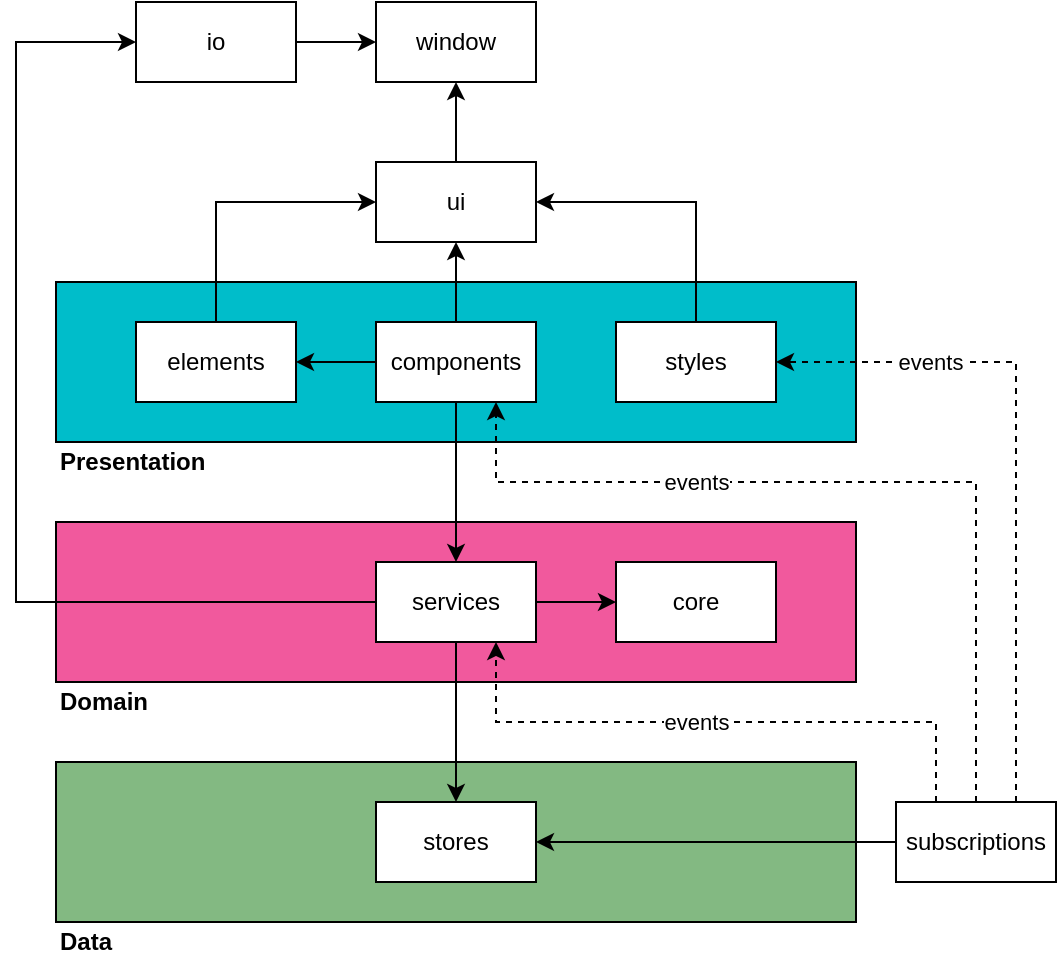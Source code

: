 <mxfile version="13.7.9" type="device"><diagram id="GKcRFWmUQGeXb-0CaaOn" name="Page-1"><mxGraphModel dx="946" dy="680" grid="1" gridSize="10" guides="1" tooltips="1" connect="1" arrows="1" fold="1" page="1" pageScale="1" pageWidth="827" pageHeight="1169" math="0" shadow="0"><root><mxCell id="0"/><mxCell id="1" parent="0"/><mxCell id="piwcQ8Mv1SXEnnkc5axC-27" value="" style="rounded=0;whiteSpace=wrap;html=1;fillColor=#f1599d;" parent="1" vertex="1"><mxGeometry x="240" y="340" width="400" height="80" as="geometry"/></mxCell><mxCell id="piwcQ8Mv1SXEnnkc5axC-37" value="" style="rounded=0;whiteSpace=wrap;html=1;fillColor=#83b982;" parent="1" vertex="1"><mxGeometry x="240" y="460" width="400" height="80" as="geometry"/></mxCell><mxCell id="piwcQ8Mv1SXEnnkc5axC-26" value="" style="rounded=0;whiteSpace=wrap;html=1;fillColor=#00BDCA;" parent="1" vertex="1"><mxGeometry x="240" y="220" width="400" height="80" as="geometry"/></mxCell><mxCell id="igw1qkRLgRVA_aVSC07K-4" style="edgeStyle=orthogonalEdgeStyle;rounded=0;orthogonalLoop=1;jettySize=auto;html=1;exitX=0;exitY=0.5;exitDx=0;exitDy=0;entryX=0;entryY=0.5;entryDx=0;entryDy=0;" edge="1" parent="1" source="piwcQ8Mv1SXEnnkc5axC-5" target="piwcQ8Mv1SXEnnkc5axC-18"><mxGeometry relative="1" as="geometry"><Array as="points"><mxPoint x="220" y="380"/><mxPoint x="220" y="100"/></Array></mxGeometry></mxCell><mxCell id="piwcQ8Mv1SXEnnkc5axC-5" value="services" style="rounded=0;whiteSpace=wrap;html=1;" parent="1" vertex="1"><mxGeometry x="400" y="360" width="80" height="40" as="geometry"/></mxCell><mxCell id="piwcQ8Mv1SXEnnkc5axC-6" style="edgeStyle=orthogonalEdgeStyle;rounded=0;orthogonalLoop=1;jettySize=auto;html=1;exitX=0.5;exitY=1;exitDx=0;exitDy=0;entryX=0.5;entryY=0;entryDx=0;entryDy=0;" parent="1" source="piwcQ8Mv1SXEnnkc5axC-7" target="piwcQ8Mv1SXEnnkc5axC-5" edge="1"><mxGeometry relative="1" as="geometry"/></mxCell><mxCell id="WHMjFNf69T5qrJwNFwTh-9" style="edgeStyle=orthogonalEdgeStyle;rounded=0;orthogonalLoop=1;jettySize=auto;html=1;exitX=0.5;exitY=0;exitDx=0;exitDy=0;entryX=0.5;entryY=1;entryDx=0;entryDy=0;" parent="1" source="piwcQ8Mv1SXEnnkc5axC-7" target="piwcQ8Mv1SXEnnkc5axC-20" edge="1"><mxGeometry relative="1" as="geometry"/></mxCell><mxCell id="piwcQ8Mv1SXEnnkc5axC-7" value="components" style="rounded=0;whiteSpace=wrap;html=1;" parent="1" vertex="1"><mxGeometry x="400" y="240" width="80" height="40" as="geometry"/></mxCell><mxCell id="WHMjFNf69T5qrJwNFwTh-11" style="edgeStyle=orthogonalEdgeStyle;rounded=0;orthogonalLoop=1;jettySize=auto;html=1;exitX=0.5;exitY=0;exitDx=0;exitDy=0;entryX=0;entryY=0.5;entryDx=0;entryDy=0;" parent="1" source="piwcQ8Mv1SXEnnkc5axC-8" target="piwcQ8Mv1SXEnnkc5axC-20" edge="1"><mxGeometry relative="1" as="geometry"/></mxCell><mxCell id="piwcQ8Mv1SXEnnkc5axC-8" value="elements" style="rounded=0;whiteSpace=wrap;html=1;" parent="1" vertex="1"><mxGeometry x="280" y="240" width="80" height="40" as="geometry"/></mxCell><mxCell id="piwcQ8Mv1SXEnnkc5axC-31" value="" style="edgeStyle=orthogonalEdgeStyle;rounded=0;orthogonalLoop=1;jettySize=auto;html=1;" parent="1" source="piwcQ8Mv1SXEnnkc5axC-7" target="piwcQ8Mv1SXEnnkc5axC-8" edge="1"><mxGeometry relative="1" as="geometry"/></mxCell><mxCell id="piwcQ8Mv1SXEnnkc5axC-10" value="stores" style="rounded=0;whiteSpace=wrap;html=1;" parent="1" vertex="1"><mxGeometry x="400" y="480" width="80" height="40" as="geometry"/></mxCell><mxCell id="piwcQ8Mv1SXEnnkc5axC-11" style="edgeStyle=orthogonalEdgeStyle;rounded=0;orthogonalLoop=1;jettySize=auto;html=1;exitX=0.5;exitY=1;exitDx=0;exitDy=0;entryX=0.5;entryY=0;entryDx=0;entryDy=0;" parent="1" source="piwcQ8Mv1SXEnnkc5axC-5" target="piwcQ8Mv1SXEnnkc5axC-10" edge="1"><mxGeometry relative="1" as="geometry"/></mxCell><mxCell id="piwcQ8Mv1SXEnnkc5axC-39" style="edgeStyle=orthogonalEdgeStyle;rounded=0;orthogonalLoop=1;jettySize=auto;html=1;exitX=0;exitY=0.5;exitDx=0;exitDy=0;entryX=1;entryY=0.5;entryDx=0;entryDy=0;" parent="1" source="piwcQ8Mv1SXEnnkc5axC-14" target="piwcQ8Mv1SXEnnkc5axC-10" edge="1"><mxGeometry relative="1" as="geometry"/></mxCell><mxCell id="tBDK8Tk6ll0yiyrmDSJZ-3" style="edgeStyle=orthogonalEdgeStyle;rounded=0;orthogonalLoop=1;jettySize=auto;html=1;exitX=0.5;exitY=0;exitDx=0;exitDy=0;dashed=1;entryX=0.75;entryY=1;entryDx=0;entryDy=0;" parent="1" source="piwcQ8Mv1SXEnnkc5axC-14" target="piwcQ8Mv1SXEnnkc5axC-7" edge="1"><mxGeometry relative="1" as="geometry"><Array as="points"><mxPoint x="700" y="320"/><mxPoint x="460" y="320"/></Array><mxPoint x="470" y="340" as="targetPoint"/></mxGeometry></mxCell><mxCell id="WHMjFNf69T5qrJwNFwTh-15" value="events" style="edgeLabel;html=1;align=center;verticalAlign=middle;resizable=0;points=[];" parent="tBDK8Tk6ll0yiyrmDSJZ-3" vertex="1" connectable="0"><mxGeometry x="-0.42" y="1" relative="1" as="geometry"><mxPoint x="-159" y="-83" as="offset"/></mxGeometry></mxCell><mxCell id="igw1qkRLgRVA_aVSC07K-7" value="events" style="edgeLabel;html=1;align=center;verticalAlign=middle;resizable=0;points=[];" vertex="1" connectable="0" parent="tBDK8Tk6ll0yiyrmDSJZ-3"><mxGeometry x="-0.282" y="40" relative="1" as="geometry"><mxPoint x="-100" y="-2" as="offset"/></mxGeometry></mxCell><mxCell id="igw1qkRLgRVA_aVSC07K-1" style="edgeStyle=orthogonalEdgeStyle;rounded=0;orthogonalLoop=1;jettySize=auto;html=1;exitX=0.75;exitY=0;exitDx=0;exitDy=0;entryX=1;entryY=0.5;entryDx=0;entryDy=0;dashed=1;" edge="1" parent="1" source="piwcQ8Mv1SXEnnkc5axC-14" target="tBDK8Tk6ll0yiyrmDSJZ-1"><mxGeometry relative="1" as="geometry"/></mxCell><mxCell id="igw1qkRLgRVA_aVSC07K-6" value="events" style="edgeLabel;html=1;align=center;verticalAlign=middle;resizable=0;points=[];" vertex="1" connectable="0" parent="igw1qkRLgRVA_aVSC07K-1"><mxGeometry x="0.294" y="43" relative="1" as="geometry"><mxPoint x="-43" y="-43" as="offset"/></mxGeometry></mxCell><mxCell id="igw1qkRLgRVA_aVSC07K-3" style="edgeStyle=orthogonalEdgeStyle;rounded=0;orthogonalLoop=1;jettySize=auto;html=1;exitX=0.25;exitY=0;exitDx=0;exitDy=0;entryX=0.75;entryY=1;entryDx=0;entryDy=0;dashed=1;" edge="1" parent="1" source="piwcQ8Mv1SXEnnkc5axC-14" target="piwcQ8Mv1SXEnnkc5axC-5"><mxGeometry relative="1" as="geometry"/></mxCell><mxCell id="igw1qkRLgRVA_aVSC07K-8" value="events" style="edgeLabel;html=1;align=center;verticalAlign=middle;resizable=0;points=[];" vertex="1" connectable="0" parent="igw1qkRLgRVA_aVSC07K-3"><mxGeometry x="-0.453" relative="1" as="geometry"><mxPoint x="-78" as="offset"/></mxGeometry></mxCell><mxCell id="piwcQ8Mv1SXEnnkc5axC-14" value="subscriptions" style="rounded=0;whiteSpace=wrap;html=1;" parent="1" vertex="1"><mxGeometry x="660" y="480" width="80" height="40" as="geometry"/></mxCell><mxCell id="tCgLg1ngFnxBJgpinhyr-2" style="edgeStyle=orthogonalEdgeStyle;rounded=0;orthogonalLoop=1;jettySize=auto;html=1;exitX=1;exitY=0.5;exitDx=0;exitDy=0;entryX=0;entryY=0.5;entryDx=0;entryDy=0;" parent="1" source="piwcQ8Mv1SXEnnkc5axC-18" target="tCgLg1ngFnxBJgpinhyr-1" edge="1"><mxGeometry relative="1" as="geometry"/></mxCell><mxCell id="piwcQ8Mv1SXEnnkc5axC-18" value="io" style="rounded=0;whiteSpace=wrap;html=1;" parent="1" vertex="1"><mxGeometry x="280" y="80" width="80" height="40" as="geometry"/></mxCell><mxCell id="tCgLg1ngFnxBJgpinhyr-3" style="edgeStyle=orthogonalEdgeStyle;rounded=0;orthogonalLoop=1;jettySize=auto;html=1;exitX=0.5;exitY=0;exitDx=0;exitDy=0;entryX=0.5;entryY=1;entryDx=0;entryDy=0;" parent="1" source="piwcQ8Mv1SXEnnkc5axC-20" target="tCgLg1ngFnxBJgpinhyr-1" edge="1"><mxGeometry relative="1" as="geometry"/></mxCell><mxCell id="piwcQ8Mv1SXEnnkc5axC-20" value="ui" style="rounded=0;whiteSpace=wrap;html=1;" parent="1" vertex="1"><mxGeometry x="400" y="160" width="80" height="40" as="geometry"/></mxCell><mxCell id="piwcQ8Mv1SXEnnkc5axC-24" value="core" style="rounded=0;whiteSpace=wrap;html=1;" parent="1" vertex="1"><mxGeometry x="520" y="360" width="80" height="40" as="geometry"/></mxCell><mxCell id="piwcQ8Mv1SXEnnkc5axC-34" value="Presentation" style="text;html=1;strokeColor=none;fillColor=none;align=left;verticalAlign=middle;whiteSpace=wrap;rounded=0;fontStyle=1" parent="1" vertex="1"><mxGeometry x="240" y="300" width="90" height="20" as="geometry"/></mxCell><mxCell id="piwcQ8Mv1SXEnnkc5axC-36" value="Domain" style="text;html=1;strokeColor=none;fillColor=none;align=left;verticalAlign=middle;whiteSpace=wrap;rounded=0;fontStyle=1" parent="1" vertex="1"><mxGeometry x="240" y="420" width="90" height="20" as="geometry"/></mxCell><mxCell id="piwcQ8Mv1SXEnnkc5axC-38" value="Data" style="text;html=1;strokeColor=none;fillColor=none;align=left;verticalAlign=middle;whiteSpace=wrap;rounded=0;fontStyle=1" parent="1" vertex="1"><mxGeometry x="240" y="540" width="90" height="20" as="geometry"/></mxCell><mxCell id="piwcQ8Mv1SXEnnkc5axC-30" value="" style="edgeStyle=orthogonalEdgeStyle;rounded=0;orthogonalLoop=1;jettySize=auto;html=1;" parent="1" source="piwcQ8Mv1SXEnnkc5axC-5" target="piwcQ8Mv1SXEnnkc5axC-24" edge="1"><mxGeometry relative="1" as="geometry"/></mxCell><mxCell id="WHMjFNf69T5qrJwNFwTh-10" style="edgeStyle=orthogonalEdgeStyle;rounded=0;orthogonalLoop=1;jettySize=auto;html=1;exitX=0.5;exitY=0;exitDx=0;exitDy=0;entryX=1;entryY=0.5;entryDx=0;entryDy=0;" parent="1" source="tBDK8Tk6ll0yiyrmDSJZ-1" target="piwcQ8Mv1SXEnnkc5axC-20" edge="1"><mxGeometry relative="1" as="geometry"/></mxCell><mxCell id="tBDK8Tk6ll0yiyrmDSJZ-1" value="styles" style="rounded=0;whiteSpace=wrap;html=1;" parent="1" vertex="1"><mxGeometry x="520" y="240" width="80" height="40" as="geometry"/></mxCell><mxCell id="tCgLg1ngFnxBJgpinhyr-1" value="window" style="rounded=0;whiteSpace=wrap;html=1;" parent="1" vertex="1"><mxGeometry x="400" y="80" width="80" height="40" as="geometry"/></mxCell></root></mxGraphModel></diagram></mxfile>